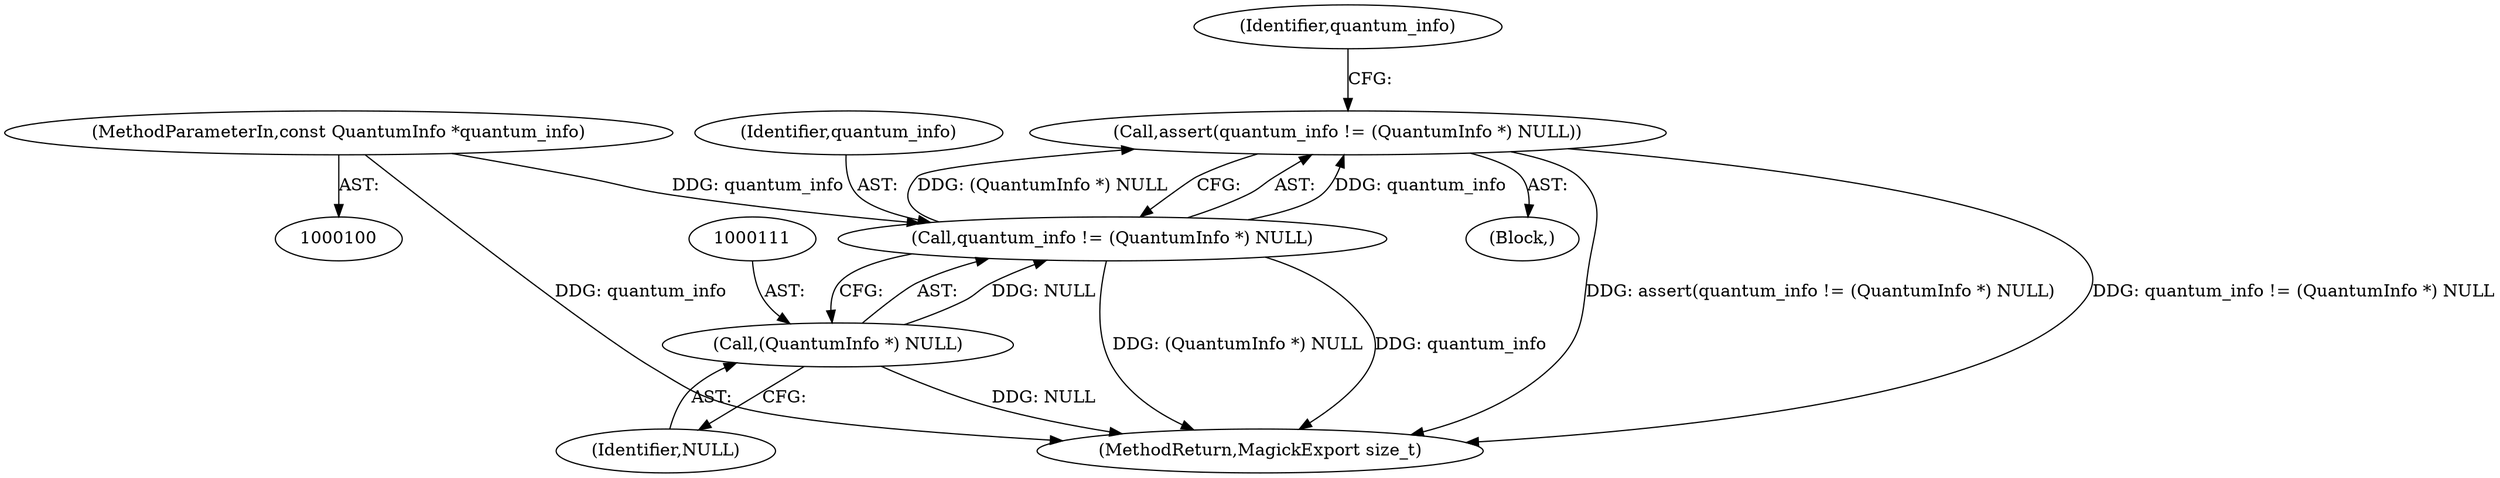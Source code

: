 digraph "0_ImageMagick_430403b0029b37decf216d57f810899cab2317dd_0@API" {
"1000107" [label="(Call,assert(quantum_info != (QuantumInfo *) NULL))"];
"1000108" [label="(Call,quantum_info != (QuantumInfo *) NULL)"];
"1000102" [label="(MethodParameterIn,const QuantumInfo *quantum_info)"];
"1000110" [label="(Call,(QuantumInfo *) NULL)"];
"1000102" [label="(MethodParameterIn,const QuantumInfo *quantum_info)"];
"1000116" [label="(Identifier,quantum_info)"];
"1000109" [label="(Identifier,quantum_info)"];
"1000107" [label="(Call,assert(quantum_info != (QuantumInfo *) NULL))"];
"1000230" [label="(MethodReturn,MagickExport size_t)"];
"1000112" [label="(Identifier,NULL)"];
"1000110" [label="(Call,(QuantumInfo *) NULL)"];
"1000104" [label="(Block,)"];
"1000108" [label="(Call,quantum_info != (QuantumInfo *) NULL)"];
"1000107" -> "1000104"  [label="AST: "];
"1000107" -> "1000108"  [label="CFG: "];
"1000108" -> "1000107"  [label="AST: "];
"1000116" -> "1000107"  [label="CFG: "];
"1000107" -> "1000230"  [label="DDG: quantum_info != (QuantumInfo *) NULL"];
"1000107" -> "1000230"  [label="DDG: assert(quantum_info != (QuantumInfo *) NULL)"];
"1000108" -> "1000107"  [label="DDG: quantum_info"];
"1000108" -> "1000107"  [label="DDG: (QuantumInfo *) NULL"];
"1000108" -> "1000110"  [label="CFG: "];
"1000109" -> "1000108"  [label="AST: "];
"1000110" -> "1000108"  [label="AST: "];
"1000108" -> "1000230"  [label="DDG: quantum_info"];
"1000108" -> "1000230"  [label="DDG: (QuantumInfo *) NULL"];
"1000102" -> "1000108"  [label="DDG: quantum_info"];
"1000110" -> "1000108"  [label="DDG: NULL"];
"1000102" -> "1000100"  [label="AST: "];
"1000102" -> "1000230"  [label="DDG: quantum_info"];
"1000110" -> "1000112"  [label="CFG: "];
"1000111" -> "1000110"  [label="AST: "];
"1000112" -> "1000110"  [label="AST: "];
"1000110" -> "1000230"  [label="DDG: NULL"];
}
